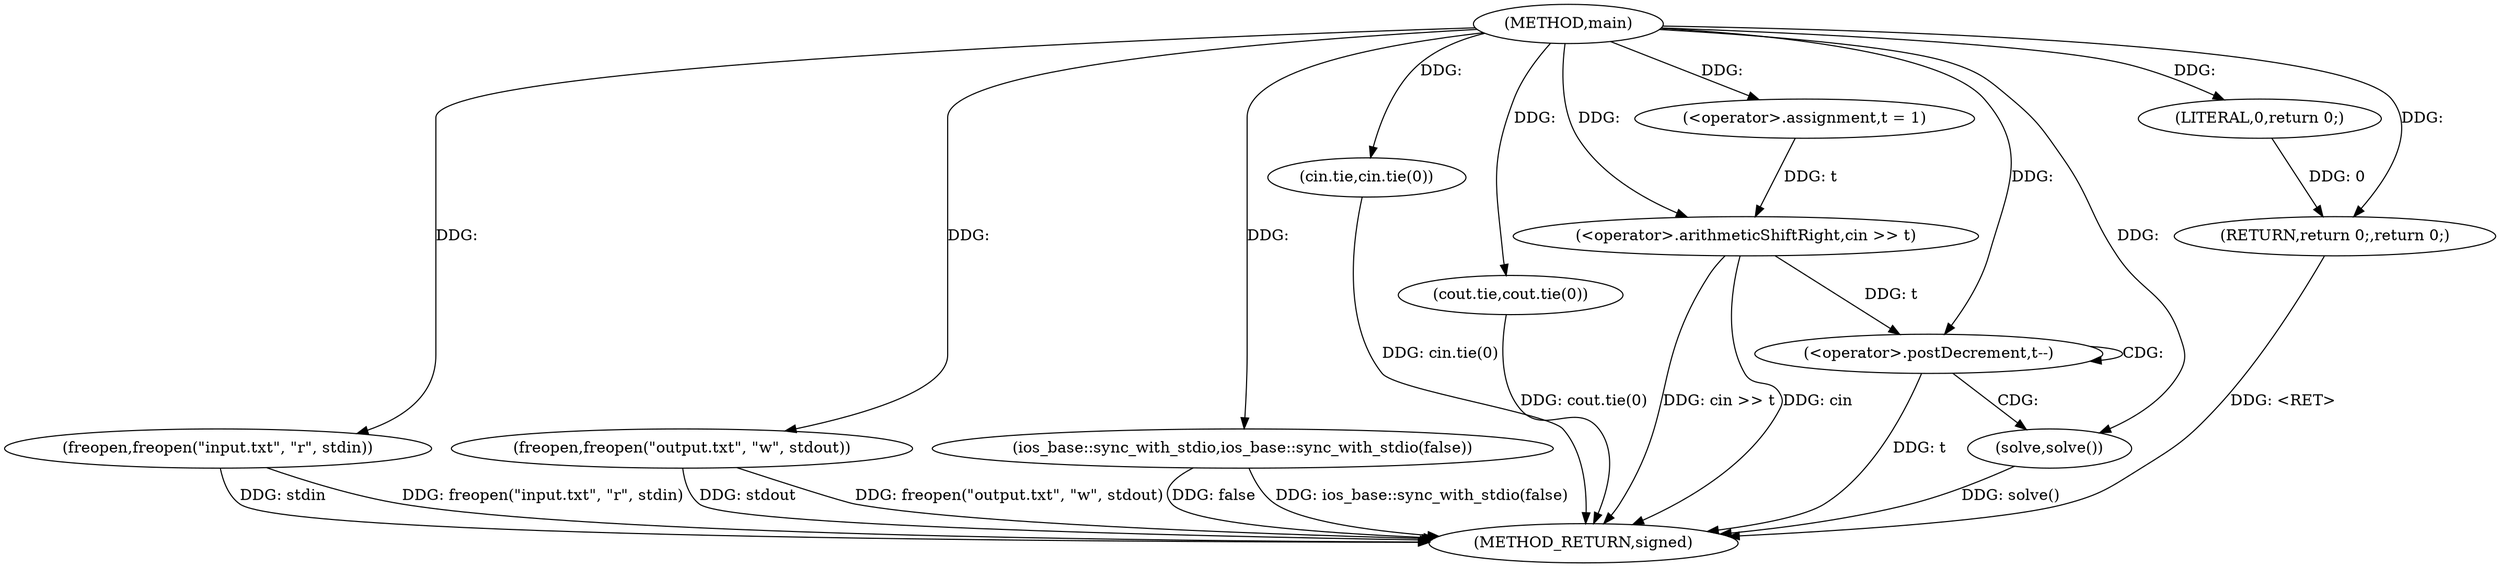 digraph "main" {  
"1000151" [label = "(METHOD,main)" ]
"1000181" [label = "(METHOD_RETURN,signed)" ]
"1000153" [label = "(freopen,freopen(\"input.txt\", \"r\", stdin))" ]
"1000157" [label = "(freopen,freopen(\"output.txt\", \"w\", stdout))" ]
"1000161" [label = "(ios_base::sync_with_stdio,ios_base::sync_with_stdio(false))" ]
"1000163" [label = "(cin.tie,cin.tie(0))" ]
"1000165" [label = "(cout.tie,cout.tie(0))" ]
"1000168" [label = "(<operator>.assignment,t = 1)" ]
"1000171" [label = "(<operator>.arithmeticShiftRight,cin >> t)" ]
"1000179" [label = "(RETURN,return 0;,return 0;)" ]
"1000175" [label = "(<operator>.postDecrement,t--)" ]
"1000180" [label = "(LITERAL,0,return 0;)" ]
"1000178" [label = "(solve,solve())" ]
  "1000153" -> "1000181"  [ label = "DDG: freopen(\"input.txt\", \"r\", stdin)"] 
  "1000157" -> "1000181"  [ label = "DDG: freopen(\"output.txt\", \"w\", stdout)"] 
  "1000161" -> "1000181"  [ label = "DDG: ios_base::sync_with_stdio(false)"] 
  "1000163" -> "1000181"  [ label = "DDG: cin.tie(0)"] 
  "1000165" -> "1000181"  [ label = "DDG: cout.tie(0)"] 
  "1000171" -> "1000181"  [ label = "DDG: cin >> t"] 
  "1000175" -> "1000181"  [ label = "DDG: t"] 
  "1000178" -> "1000181"  [ label = "DDG: solve()"] 
  "1000179" -> "1000181"  [ label = "DDG: <RET>"] 
  "1000153" -> "1000181"  [ label = "DDG: stdin"] 
  "1000161" -> "1000181"  [ label = "DDG: false"] 
  "1000157" -> "1000181"  [ label = "DDG: stdout"] 
  "1000171" -> "1000181"  [ label = "DDG: cin"] 
  "1000151" -> "1000168"  [ label = "DDG: "] 
  "1000180" -> "1000179"  [ label = "DDG: 0"] 
  "1000151" -> "1000179"  [ label = "DDG: "] 
  "1000151" -> "1000153"  [ label = "DDG: "] 
  "1000151" -> "1000157"  [ label = "DDG: "] 
  "1000151" -> "1000161"  [ label = "DDG: "] 
  "1000151" -> "1000163"  [ label = "DDG: "] 
  "1000151" -> "1000165"  [ label = "DDG: "] 
  "1000151" -> "1000171"  [ label = "DDG: "] 
  "1000168" -> "1000171"  [ label = "DDG: t"] 
  "1000151" -> "1000180"  [ label = "DDG: "] 
  "1000171" -> "1000175"  [ label = "DDG: t"] 
  "1000151" -> "1000175"  [ label = "DDG: "] 
  "1000151" -> "1000178"  [ label = "DDG: "] 
  "1000175" -> "1000178"  [ label = "CDG: "] 
  "1000175" -> "1000175"  [ label = "CDG: "] 
}
